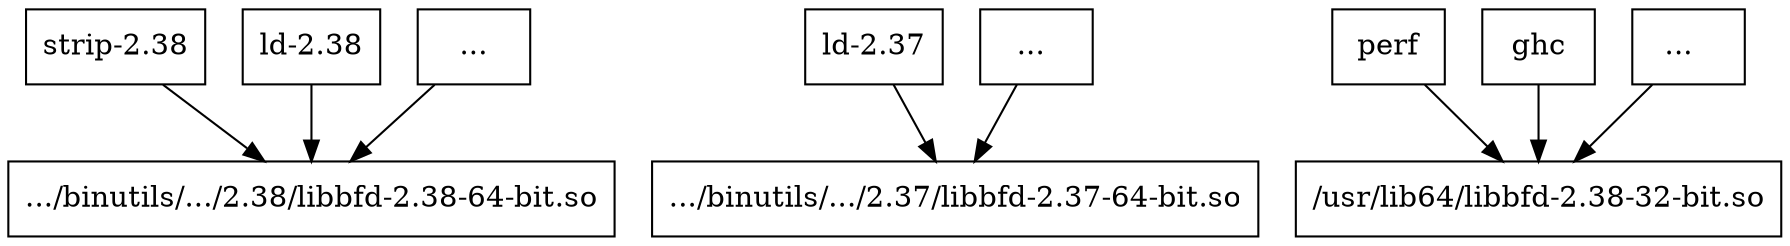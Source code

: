 digraph {
  node [shape=record]

  "strip-2.38" -> ".../binutils/.../2.38/libbfd-2.38-64-bit.so"
  "ld-2.38" -> ".../binutils/.../2.38/libbfd-2.38-64-bit.so"
  "..." -> ".../binutils/.../2.38/libbfd-2.38-64-bit.so"
  "ld-2.37" -> ".../binutils/.../2.37/libbfd-2.37-64-bit.so"
  "... " -> ".../binutils/.../2.37/libbfd-2.37-64-bit.so"

  "perf" -> "/usr/lib64/libbfd-2.38-32-bit.so"
  "ghc" -> "/usr/lib64/libbfd-2.38-32-bit.so"
  "...  " -> "/usr/lib64/libbfd-2.38-32-bit.so"
}

